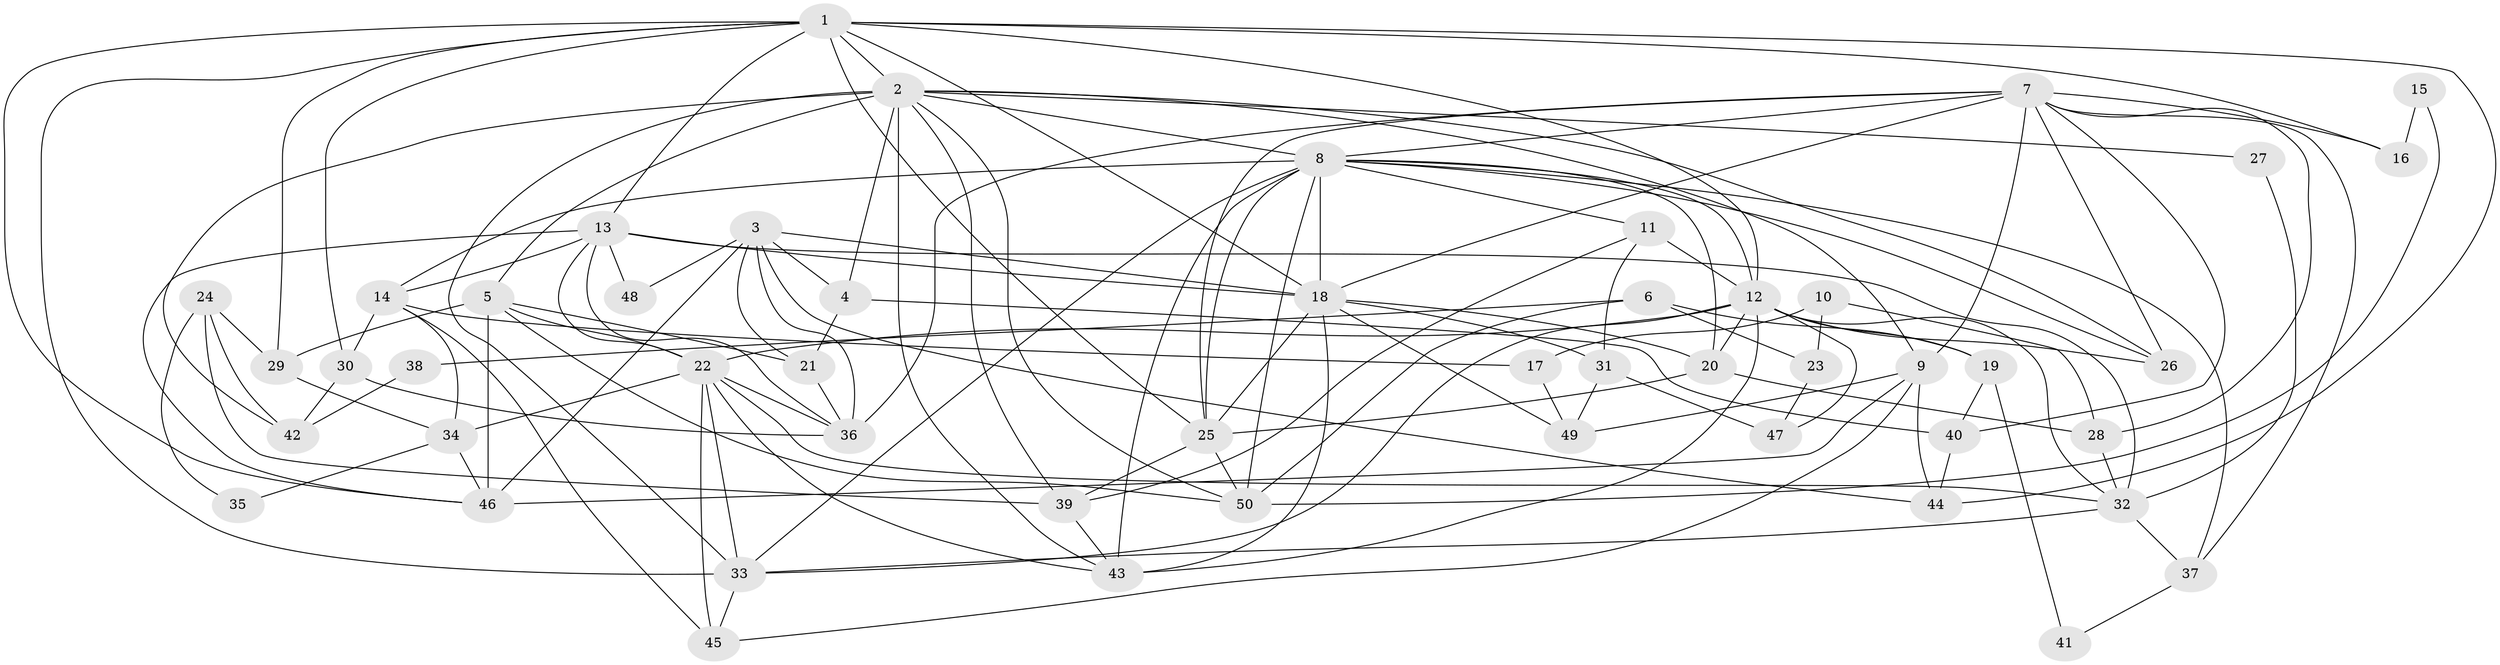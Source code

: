 // original degree distribution, {5: 0.20202020202020202, 4: 0.32323232323232326, 3: 0.23232323232323232, 6: 0.10101010101010101, 2: 0.12121212121212122, 8: 0.010101010101010102, 7: 0.010101010101010102}
// Generated by graph-tools (version 1.1) at 2025/35/03/09/25 02:35:55]
// undirected, 50 vertices, 132 edges
graph export_dot {
graph [start="1"]
  node [color=gray90,style=filled];
  1;
  2;
  3;
  4;
  5;
  6;
  7;
  8;
  9;
  10;
  11;
  12;
  13;
  14;
  15;
  16;
  17;
  18;
  19;
  20;
  21;
  22;
  23;
  24;
  25;
  26;
  27;
  28;
  29;
  30;
  31;
  32;
  33;
  34;
  35;
  36;
  37;
  38;
  39;
  40;
  41;
  42;
  43;
  44;
  45;
  46;
  47;
  48;
  49;
  50;
  1 -- 2 [weight=2.0];
  1 -- 12 [weight=1.0];
  1 -- 13 [weight=1.0];
  1 -- 16 [weight=1.0];
  1 -- 18 [weight=1.0];
  1 -- 25 [weight=1.0];
  1 -- 29 [weight=1.0];
  1 -- 30 [weight=1.0];
  1 -- 33 [weight=1.0];
  1 -- 44 [weight=1.0];
  1 -- 46 [weight=1.0];
  2 -- 4 [weight=1.0];
  2 -- 5 [weight=1.0];
  2 -- 8 [weight=1.0];
  2 -- 9 [weight=1.0];
  2 -- 26 [weight=1.0];
  2 -- 27 [weight=1.0];
  2 -- 33 [weight=1.0];
  2 -- 39 [weight=1.0];
  2 -- 42 [weight=1.0];
  2 -- 43 [weight=1.0];
  2 -- 50 [weight=1.0];
  3 -- 4 [weight=1.0];
  3 -- 18 [weight=1.0];
  3 -- 21 [weight=1.0];
  3 -- 36 [weight=1.0];
  3 -- 44 [weight=1.0];
  3 -- 46 [weight=1.0];
  3 -- 48 [weight=1.0];
  4 -- 21 [weight=1.0];
  4 -- 40 [weight=1.0];
  5 -- 21 [weight=1.0];
  5 -- 22 [weight=1.0];
  5 -- 29 [weight=1.0];
  5 -- 46 [weight=1.0];
  5 -- 50 [weight=1.0];
  6 -- 19 [weight=1.0];
  6 -- 23 [weight=1.0];
  6 -- 38 [weight=1.0];
  6 -- 50 [weight=1.0];
  7 -- 8 [weight=2.0];
  7 -- 9 [weight=1.0];
  7 -- 16 [weight=1.0];
  7 -- 18 [weight=1.0];
  7 -- 25 [weight=1.0];
  7 -- 26 [weight=1.0];
  7 -- 28 [weight=1.0];
  7 -- 36 [weight=1.0];
  7 -- 37 [weight=1.0];
  7 -- 40 [weight=1.0];
  8 -- 11 [weight=1.0];
  8 -- 12 [weight=1.0];
  8 -- 14 [weight=1.0];
  8 -- 18 [weight=1.0];
  8 -- 20 [weight=2.0];
  8 -- 25 [weight=2.0];
  8 -- 26 [weight=1.0];
  8 -- 33 [weight=1.0];
  8 -- 37 [weight=1.0];
  8 -- 43 [weight=2.0];
  8 -- 50 [weight=1.0];
  9 -- 44 [weight=1.0];
  9 -- 45 [weight=1.0];
  9 -- 46 [weight=2.0];
  9 -- 49 [weight=1.0];
  10 -- 17 [weight=1.0];
  10 -- 23 [weight=1.0];
  10 -- 28 [weight=1.0];
  11 -- 12 [weight=2.0];
  11 -- 31 [weight=1.0];
  11 -- 39 [weight=1.0];
  12 -- 19 [weight=1.0];
  12 -- 20 [weight=2.0];
  12 -- 22 [weight=1.0];
  12 -- 26 [weight=1.0];
  12 -- 32 [weight=1.0];
  12 -- 33 [weight=1.0];
  12 -- 43 [weight=1.0];
  12 -- 47 [weight=1.0];
  13 -- 14 [weight=3.0];
  13 -- 18 [weight=1.0];
  13 -- 22 [weight=1.0];
  13 -- 32 [weight=2.0];
  13 -- 36 [weight=1.0];
  13 -- 46 [weight=1.0];
  13 -- 48 [weight=1.0];
  14 -- 17 [weight=1.0];
  14 -- 30 [weight=1.0];
  14 -- 34 [weight=1.0];
  14 -- 45 [weight=1.0];
  15 -- 16 [weight=1.0];
  15 -- 50 [weight=1.0];
  17 -- 49 [weight=1.0];
  18 -- 20 [weight=1.0];
  18 -- 25 [weight=1.0];
  18 -- 31 [weight=1.0];
  18 -- 43 [weight=1.0];
  18 -- 49 [weight=1.0];
  19 -- 40 [weight=1.0];
  19 -- 41 [weight=1.0];
  20 -- 25 [weight=1.0];
  20 -- 28 [weight=1.0];
  21 -- 36 [weight=1.0];
  22 -- 32 [weight=1.0];
  22 -- 33 [weight=1.0];
  22 -- 34 [weight=1.0];
  22 -- 36 [weight=1.0];
  22 -- 43 [weight=1.0];
  22 -- 45 [weight=1.0];
  23 -- 47 [weight=1.0];
  24 -- 29 [weight=1.0];
  24 -- 35 [weight=1.0];
  24 -- 39 [weight=1.0];
  24 -- 42 [weight=1.0];
  25 -- 39 [weight=1.0];
  25 -- 50 [weight=1.0];
  27 -- 32 [weight=1.0];
  28 -- 32 [weight=1.0];
  29 -- 34 [weight=1.0];
  30 -- 36 [weight=1.0];
  30 -- 42 [weight=1.0];
  31 -- 47 [weight=1.0];
  31 -- 49 [weight=1.0];
  32 -- 33 [weight=1.0];
  32 -- 37 [weight=1.0];
  33 -- 45 [weight=1.0];
  34 -- 35 [weight=1.0];
  34 -- 46 [weight=1.0];
  37 -- 41 [weight=1.0];
  38 -- 42 [weight=1.0];
  39 -- 43 [weight=1.0];
  40 -- 44 [weight=1.0];
}
